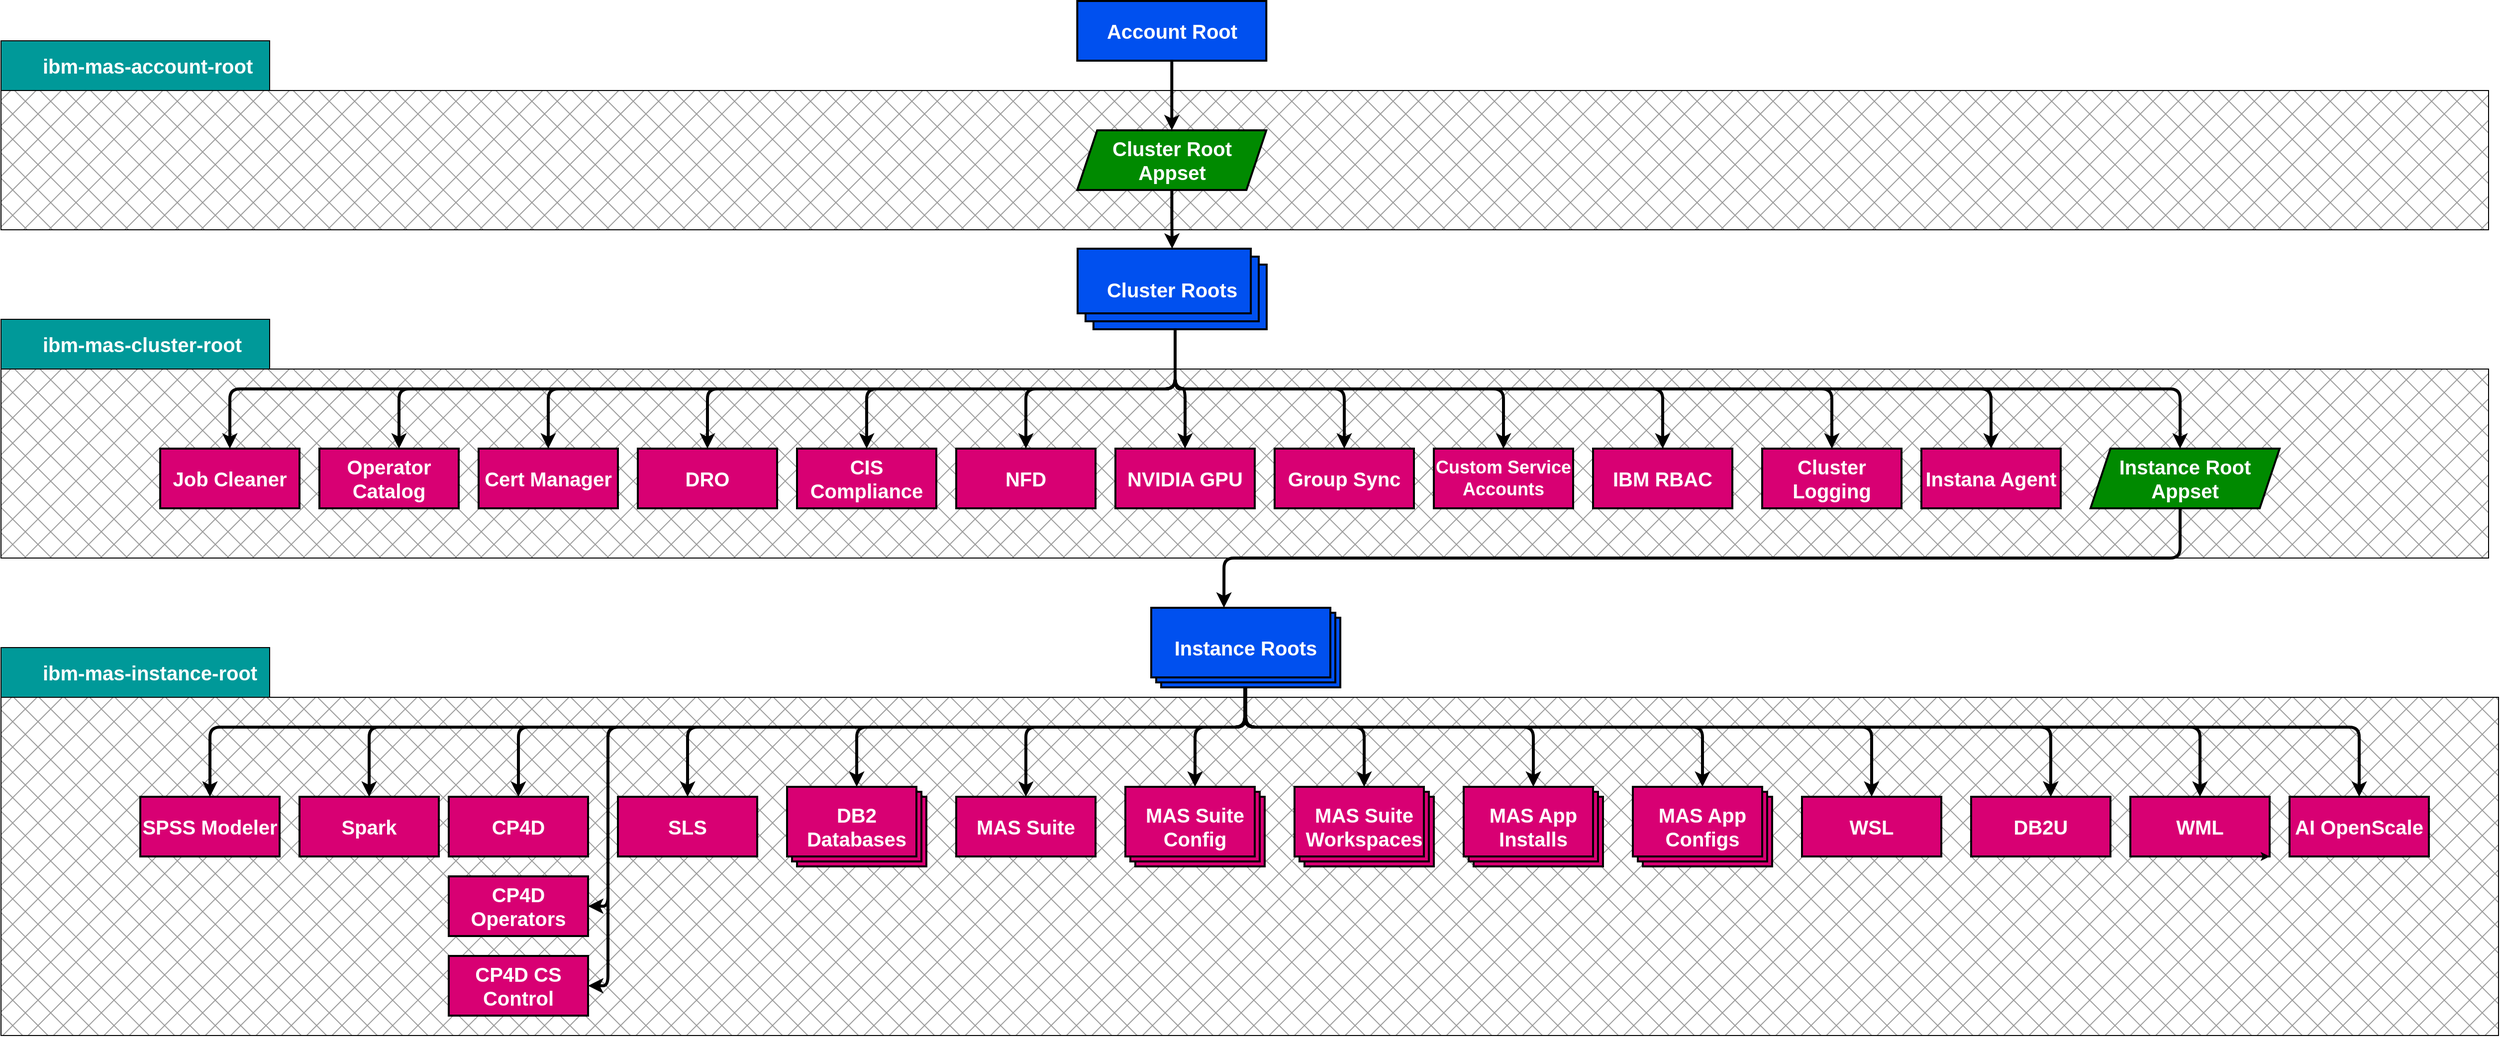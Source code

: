 <mxfile>
    <diagram id="ml8bYYsEtUAZJTW_Lftc" name="Page-1">
        <mxGraphModel dx="2734" dy="1631" grid="1" gridSize="10" guides="0" tooltips="1" connect="1" arrows="1" fold="1" page="0" pageScale="1" pageWidth="827" pageHeight="1169" background="#ffffff" math="0" shadow="0">
            <root>
                <mxCell id="0"/>
                <mxCell id="1" parent="0"/>
                <mxCell id="146" value="" style="rounded=0;whiteSpace=wrap;html=1;strokeColor=#000000;strokeWidth=1;fontSize=20;fillColor=#9C9C9C;fillStyle=cross-hatch;" parent="1" vertex="1">
                    <mxGeometry x="-450" y="420" width="2500" height="190" as="geometry"/>
                </mxCell>
                <mxCell id="151" value="" style="rounded=0;whiteSpace=wrap;html=1;strokeColor=#000000;strokeWidth=1;fontSize=20;fillColor=#9C9C9C;fillStyle=cross-hatch;" parent="1" vertex="1">
                    <mxGeometry x="-450" y="750" width="2510" height="340" as="geometry"/>
                </mxCell>
                <mxCell id="160" value="" style="rounded=0;whiteSpace=wrap;html=1;strokeColor=#000000;strokeWidth=1;fontSize=20;fillColor=#9C9C9C;fillStyle=cross-hatch;" parent="1" vertex="1">
                    <mxGeometry x="-450" y="140" width="2500" height="140" as="geometry"/>
                </mxCell>
                <mxCell id="117" style="edgeStyle=orthogonalEdgeStyle;html=1;strokeWidth=3;orthogonal=1;strokeColor=#000000;" parent="1" source="2" target="3" edge="1">
                    <mxGeometry relative="1" as="geometry"/>
                </mxCell>
                <mxCell id="2" value="Account Root" style="rounded=0;whiteSpace=wrap;html=1;fillColor=#0050ef;fontColor=#ffffff;strokeColor=#000000;fontStyle=1;fontSize=20;strokeWidth=2;align=center;spacing=0;" parent="1" vertex="1">
                    <mxGeometry x="631.662" y="50" width="190" height="60" as="geometry"/>
                </mxCell>
                <mxCell id="116" style="edgeStyle=orthogonalEdgeStyle;html=1;strokeWidth=3;orthogonal=1;strokeColor=#000000;" parent="1" source="3" target="107" edge="1">
                    <mxGeometry relative="1" as="geometry"/>
                </mxCell>
                <mxCell id="3" value="Cluster Root Appset" style="shape=parallelogram;perimeter=parallelogramPerimeter;whiteSpace=wrap;html=1;fixedSize=1;fillColor=#008a00;fontColor=#ffffff;strokeColor=#000000;fontStyle=1;fontSize=20;strokeWidth=2;align=center;spacing=0;" parent="1" vertex="1">
                    <mxGeometry x="631.662" y="180" width="190" height="60" as="geometry"/>
                </mxCell>
                <mxCell id="134" style="edgeStyle=orthogonalEdgeStyle;html=1;strokeWidth=3;orthogonal=1;strokeColor=#000000;" parent="1" source="5" edge="1">
                    <mxGeometry relative="1" as="geometry">
                        <Array as="points">
                            <mxPoint x="1740" y="610"/>
                            <mxPoint x="779" y="610"/>
                        </Array>
                        <mxPoint x="779.067" y="660" as="targetPoint"/>
                    </mxGeometry>
                </mxCell>
                <mxCell id="5" value="Instance Root Appset" style="shape=parallelogram;perimeter=parallelogramPerimeter;whiteSpace=wrap;html=1;fixedSize=1;fillColor=#008a00;fontColor=#ffffff;strokeColor=#000000;fontStyle=1;fontSize=20;strokeWidth=2;align=center;spacing=0;" parent="1" vertex="1">
                    <mxGeometry x="1650" y="500" width="190" height="60" as="geometry"/>
                </mxCell>
                <mxCell id="11" value="Operator Catalog" style="rounded=0;whiteSpace=wrap;html=1;fillColor=#d80073;strokeColor=#000000;fontColor=#ffffff;fontStyle=1;fontSize=20;strokeWidth=2;align=center;spacing=0;" parent="1" vertex="1">
                    <mxGeometry x="-130" y="500" width="140" height="60" as="geometry"/>
                </mxCell>
                <mxCell id="13" value="Cert Manager" style="rounded=0;whiteSpace=wrap;html=1;fillColor=#d80073;strokeColor=#000000;fontColor=#ffffff;fontStyle=1;fontSize=20;strokeWidth=2;align=center;spacing=0;" parent="1" vertex="1">
                    <mxGeometry x="30" y="500" width="140" height="60" as="geometry"/>
                </mxCell>
                <mxCell id="14" value="DRO" style="rounded=0;whiteSpace=wrap;html=1;fillColor=#d80073;strokeColor=#000000;fontColor=#ffffff;fontStyle=1;fontSize=20;strokeWidth=2;align=center;spacing=0;" parent="1" vertex="1">
                    <mxGeometry x="190" y="500" width="140" height="60" as="geometry"/>
                </mxCell>
                <mxCell id="15" value="CIS Compliance" style="rounded=0;whiteSpace=wrap;html=1;fillColor=#d80073;strokeColor=#000000;fontColor=#ffffff;fontStyle=1;fontSize=20;strokeWidth=2;align=center;spacing=0;" parent="1" vertex="1">
                    <mxGeometry x="350" y="500" width="140" height="60" as="geometry"/>
                </mxCell>
                <mxCell id="16" value="NFD" style="rounded=0;whiteSpace=wrap;html=1;fillColor=#d80073;strokeColor=#000000;fontColor=#ffffff;fontStyle=1;fontSize=20;strokeWidth=2;align=center;spacing=0;" parent="1" vertex="1">
                    <mxGeometry x="510" y="500" width="140" height="60" as="geometry"/>
                </mxCell>
                <mxCell id="17" value="DB2U" style="rounded=0;whiteSpace=wrap;html=1;fillColor=#d80073;strokeColor=#000000;fontColor=#ffffff;fontStyle=1;fontSize=20;strokeWidth=2;align=center;spacing=0;" parent="1" vertex="1">
                    <mxGeometry x="1530" y="850" width="140" height="60" as="geometry"/>
                </mxCell>
                <mxCell id="26" value="MAS Suite" style="rounded=0;whiteSpace=wrap;html=1;fillColor=#d80073;strokeColor=#000000;fontColor=#ffffff;fontStyle=1;fontSize=20;strokeWidth=2;align=center;spacing=0;" parent="1" vertex="1">
                    <mxGeometry x="510" y="850" width="140" height="60" as="geometry"/>
                </mxCell>
                <mxCell id="34" value="SLS" style="rounded=0;whiteSpace=wrap;html=1;fillColor=#d80073;strokeColor=#000000;fontColor=#ffffff;fontStyle=1;fontSize=20;strokeWidth=2;align=center;spacing=0;" parent="1" vertex="1">
                    <mxGeometry x="170" y="850" width="140" height="60" as="geometry"/>
                </mxCell>
                <mxCell id="50" value="CP4D" style="rounded=0;whiteSpace=wrap;html=1;fillColor=#d80073;strokeColor=#000000;fontColor=#ffffff;fontStyle=1;fontSize=20;strokeWidth=2;align=center;spacing=0;" parent="1" vertex="1">
                    <mxGeometry y="850" width="140" height="60" as="geometry"/>
                </mxCell>
                <mxCell id="118" style="edgeStyle=orthogonalEdgeStyle;html=1;strokeWidth=3;orthogonal=1;strokeColor=#000000;" parent="1" edge="1" source="107">
                    <mxGeometry relative="1" as="geometry">
                        <Array as="points">
                            <mxPoint x="730" y="440"/>
                            <mxPoint x="100" y="440"/>
                        </Array>
                        <mxPoint x="826.0" y="380" as="sourcePoint"/>
                        <mxPoint x="100" y="500" as="targetPoint"/>
                    </mxGeometry>
                </mxCell>
                <mxCell id="119" style="edgeStyle=orthogonalEdgeStyle;html=1;strokeWidth=3;orthogonal=1;strokeColor=#000000;entryX=0.5;entryY=0;entryDx=0;entryDy=0;" parent="1" target="14" edge="1">
                    <mxGeometry relative="1" as="geometry">
                        <Array as="points">
                            <mxPoint x="730" y="380"/>
                            <mxPoint x="730" y="440"/>
                            <mxPoint x="260" y="440"/>
                        </Array>
                        <mxPoint x="730" y="390" as="sourcePoint"/>
                    </mxGeometry>
                </mxCell>
                <mxCell id="120" style="edgeStyle=orthogonalEdgeStyle;html=1;strokeWidth=3;orthogonal=1;strokeColor=#000000;entryX=0.5;entryY=0;entryDx=0;entryDy=0;" parent="1" source="107" target="15" edge="1">
                    <mxGeometry relative="1" as="geometry">
                        <Array as="points">
                            <mxPoint x="730" y="440"/>
                            <mxPoint x="420" y="440"/>
                        </Array>
                        <mxPoint x="740" y="380" as="sourcePoint"/>
                    </mxGeometry>
                </mxCell>
                <mxCell id="121" style="edgeStyle=orthogonalEdgeStyle;html=1;strokeWidth=3;orthogonal=1;strokeColor=#000000;entryX=0.5;entryY=0;entryDx=0;entryDy=0;" parent="1" source="107" target="16" edge="1">
                    <mxGeometry relative="1" as="geometry">
                        <Array as="points">
                            <mxPoint x="730" y="440"/>
                            <mxPoint x="580" y="440"/>
                        </Array>
                        <mxPoint x="877" y="380.0" as="sourcePoint"/>
                    </mxGeometry>
                </mxCell>
                <mxCell id="122" style="edgeStyle=orthogonalEdgeStyle;html=1;strokeWidth=3;orthogonal=1;strokeColor=#000000;entryX=0.5;entryY=0;entryDx=0;entryDy=0;" parent="1" source="107" target="WCPXIc9LmJP7Mr7B8AD5-181" edge="1">
                    <mxGeometry relative="1" as="geometry">
                        <Array as="points">
                            <mxPoint x="730" y="440"/>
                            <mxPoint x="740" y="440"/>
                        </Array>
                        <mxPoint x="876.091" y="380.0" as="sourcePoint"/>
                    </mxGeometry>
                </mxCell>
                <mxCell id="124" style="edgeStyle=orthogonalEdgeStyle;html=1;strokeWidth=3;orthogonal=1;strokeColor=#000000;" parent="1" target="5" edge="1" source="107">
                    <mxGeometry relative="1" as="geometry">
                        <Array as="points">
                            <mxPoint x="730" y="440"/>
                            <mxPoint x="1740" y="440"/>
                        </Array>
                        <mxPoint x="704" y="379" as="sourcePoint"/>
                    </mxGeometry>
                </mxCell>
                <mxCell id="107" value="&lt;span style=&quot;color: rgb(255, 255, 255); font-family: Helvetica; font-size: 20px; font-style: normal; font-variant-ligatures: normal; font-variant-caps: normal; letter-spacing: normal; orphans: 2; text-indent: 0px; text-transform: none; widows: 2; word-spacing: 0px; -webkit-text-stroke-width: 0px; text-decoration-thickness: initial; text-decoration-style: initial; text-decoration-color: initial; float: none; display: inline !important;&quot;&gt;Cluster Roots&lt;/span&gt;" style="verticalLabelPosition=middle;verticalAlign=middle;html=1;shape=mxgraph.basic.layered_rect;dx=15.94;outlineConnect=0;fillColor=#0050ef;fontColor=#ffffff;strokeColor=#000000;labelPosition=center;align=center;labelBackgroundColor=none;whiteSpace=wrap;horizontal=1;fontStyle=1;fontSize=20;strokeWidth=2;spacing=0;" parent="1" vertex="1">
                    <mxGeometry x="632" y="299" width="190" height="81" as="geometry"/>
                </mxCell>
                <mxCell id="136" style="edgeStyle=orthogonalEdgeStyle;html=1;strokeWidth=3;orthogonal=1;strokeColor=#000000;" parent="1" source="125" target="34" edge="1">
                    <mxGeometry relative="1" as="geometry">
                        <Array as="points">
                            <mxPoint x="801" y="780"/>
                            <mxPoint x="240" y="780"/>
                        </Array>
                    </mxGeometry>
                </mxCell>
                <mxCell id="137" style="edgeStyle=orthogonalEdgeStyle;html=1;strokeWidth=3;orthogonal=1;strokeColor=#000000;" parent="1" source="125" target="129" edge="1">
                    <mxGeometry relative="1" as="geometry">
                        <Array as="points">
                            <mxPoint x="801" y="780"/>
                            <mxPoint x="410" y="780"/>
                        </Array>
                    </mxGeometry>
                </mxCell>
                <mxCell id="138" style="edgeStyle=orthogonalEdgeStyle;html=1;strokeWidth=3;orthogonal=1;strokeColor=#000000;" parent="1" source="125" target="26" edge="1">
                    <mxGeometry relative="1" as="geometry">
                        <Array as="points">
                            <mxPoint x="801" y="780"/>
                            <mxPoint x="580" y="780"/>
                        </Array>
                    </mxGeometry>
                </mxCell>
                <mxCell id="139" style="edgeStyle=orthogonalEdgeStyle;html=1;strokeWidth=3;orthogonal=1;strokeColor=#000000;" parent="1" source="125" target="130" edge="1">
                    <mxGeometry relative="1" as="geometry">
                        <Array as="points">
                            <mxPoint x="801" y="780"/>
                            <mxPoint x="750" y="780"/>
                        </Array>
                    </mxGeometry>
                </mxCell>
                <mxCell id="140" style="edgeStyle=orthogonalEdgeStyle;html=1;strokeWidth=3;orthogonal=1;strokeColor=#000000;" parent="1" source="125" target="131" edge="1">
                    <mxGeometry relative="1" as="geometry">
                        <Array as="points">
                            <mxPoint x="801" y="780"/>
                            <mxPoint x="920" y="780"/>
                        </Array>
                    </mxGeometry>
                </mxCell>
                <mxCell id="141" style="edgeStyle=orthogonalEdgeStyle;html=1;strokeWidth=3;orthogonal=1;strokeColor=#000000;" parent="1" source="125" target="132" edge="1">
                    <mxGeometry relative="1" as="geometry">
                        <Array as="points">
                            <mxPoint x="801" y="780"/>
                            <mxPoint x="1090" y="780"/>
                        </Array>
                    </mxGeometry>
                </mxCell>
                <mxCell id="142" style="edgeStyle=orthogonalEdgeStyle;html=1;strokeWidth=3;orthogonal=1;strokeColor=#000000;" parent="1" source="125" target="133" edge="1">
                    <mxGeometry relative="1" as="geometry">
                        <Array as="points">
                            <mxPoint x="801" y="780"/>
                            <mxPoint x="1260" y="780"/>
                        </Array>
                    </mxGeometry>
                </mxCell>
                <mxCell id="145" style="edgeStyle=orthogonalEdgeStyle;html=1;strokeColor=#000000;strokeWidth=3;fontSize=20;orthogonal=1;" parent="1" source="125" target="143" edge="1">
                    <mxGeometry relative="1" as="geometry">
                        <Array as="points">
                            <mxPoint x="801" y="780"/>
                            <mxPoint x="1430" y="780"/>
                        </Array>
                    </mxGeometry>
                </mxCell>
                <mxCell id="WCPXIc9LmJP7Mr7B8AD5-185" style="edgeStyle=orthogonalEdgeStyle;rounded=1;orthogonalLoop=1;jettySize=auto;html=1;entryX=1;entryY=0.5;entryDx=0;entryDy=0;strokeWidth=3;curved=0;" parent="1" target="WCPXIc9LmJP7Mr7B8AD5-183" edge="1">
                    <mxGeometry relative="1" as="geometry">
                        <Array as="points">
                            <mxPoint x="800" y="740"/>
                            <mxPoint x="800" y="780"/>
                            <mxPoint x="160" y="780"/>
                            <mxPoint x="160" y="960"/>
                        </Array>
                        <mxPoint x="800" y="740" as="sourcePoint"/>
                    </mxGeometry>
                </mxCell>
                <mxCell id="WCPXIc9LmJP7Mr7B8AD5-186" style="edgeStyle=orthogonalEdgeStyle;rounded=1;orthogonalLoop=1;jettySize=auto;html=1;entryX=1;entryY=0.5;entryDx=0;entryDy=0;strokeWidth=3;curved=0;" parent="1" source="125" target="WCPXIc9LmJP7Mr7B8AD5-184" edge="1">
                    <mxGeometry relative="1" as="geometry">
                        <Array as="points">
                            <mxPoint x="800" y="780"/>
                            <mxPoint x="160" y="780"/>
                            <mxPoint x="160" y="1040"/>
                        </Array>
                    </mxGeometry>
                </mxCell>
                <mxCell id="125" value="Instance Roots" style="verticalLabelPosition=middle;verticalAlign=middle;html=1;shape=mxgraph.basic.layered_rect;dx=10;outlineConnect=0;fillColor=#0050ef;fontColor=#ffffff;strokeColor=#000000;labelPosition=center;align=center;labelBackgroundColor=none;whiteSpace=wrap;horizontal=1;fontStyle=1;fontSize=20;strokeWidth=2;spacing=0;" parent="1" vertex="1">
                    <mxGeometry x="706" y="660" width="190" height="80" as="geometry"/>
                </mxCell>
                <mxCell id="129" value="DB2 Databases" style="verticalLabelPosition=middle;verticalAlign=middle;html=1;shape=mxgraph.basic.layered_rect;dx=10;outlineConnect=0;fillColor=#d80073;fontColor=#ffffff;strokeColor=#000000;labelPosition=center;align=center;labelBackgroundColor=none;whiteSpace=wrap;horizontal=1;strokeWidth=2;fontStyle=1;fontSize=20;spacing=0;" parent="1" vertex="1">
                    <mxGeometry x="340" y="840" width="140" height="80" as="geometry"/>
                </mxCell>
                <mxCell id="130" value="MAS Suite Config" style="verticalLabelPosition=middle;verticalAlign=middle;html=1;shape=mxgraph.basic.layered_rect;dx=10;outlineConnect=0;fillColor=#d80073;fontColor=#ffffff;strokeColor=#000000;labelPosition=center;align=center;labelBackgroundColor=none;whiteSpace=wrap;horizontal=1;fontStyle=1;fontSize=20;strokeWidth=2;spacing=0;" parent="1" vertex="1">
                    <mxGeometry x="680" y="840" width="140" height="80" as="geometry"/>
                </mxCell>
                <mxCell id="131" value="MAS Suite Workspaces" style="verticalLabelPosition=middle;verticalAlign=middle;html=1;shape=mxgraph.basic.layered_rect;dx=10;outlineConnect=0;fillColor=#d80073;fontColor=#ffffff;strokeColor=#000000;labelPosition=center;align=center;labelBackgroundColor=none;whiteSpace=wrap;horizontal=1;fontStyle=1;fontSize=20;strokeWidth=2;spacing=0;" parent="1" vertex="1">
                    <mxGeometry x="850" y="840" width="140" height="80" as="geometry"/>
                </mxCell>
                <mxCell id="132" value="MAS App Installs" style="verticalLabelPosition=middle;verticalAlign=middle;html=1;shape=mxgraph.basic.layered_rect;dx=10;outlineConnect=0;fillColor=#d80073;fontColor=#ffffff;strokeColor=#000000;labelPosition=center;align=center;labelBackgroundColor=none;whiteSpace=wrap;horizontal=1;fontStyle=1;fontSize=20;strokeWidth=2;spacing=0;" parent="1" vertex="1">
                    <mxGeometry x="1020" y="840" width="140" height="80" as="geometry"/>
                </mxCell>
                <mxCell id="133" value="MAS App Configs" style="verticalLabelPosition=middle;verticalAlign=middle;html=1;shape=mxgraph.basic.layered_rect;dx=10;outlineConnect=0;fillColor=#d80073;fontColor=#ffffff;strokeColor=#000000;labelPosition=center;align=center;labelBackgroundColor=none;whiteSpace=wrap;horizontal=1;fontStyle=1;fontSize=20;strokeWidth=2;spacing=0;" parent="1" vertex="1">
                    <mxGeometry x="1190" y="840" width="140" height="80" as="geometry"/>
                </mxCell>
                <mxCell id="143" value="WSL" style="rounded=0;whiteSpace=wrap;html=1;fillColor=#d80073;strokeColor=#000000;fontColor=#ffffff;fontStyle=1;fontSize=20;strokeWidth=2;align=center;spacing=0;" parent="1" vertex="1">
                    <mxGeometry x="1360" y="850" width="140" height="60" as="geometry"/>
                </mxCell>
                <mxCell id="152" value="" style="edgeStyle=orthogonalEdgeStyle;html=1;strokeWidth=3;orthogonal=1;strokeColor=#000000;endArrow=none;" parent="1" source="125" target="151" edge="1">
                    <mxGeometry relative="1" as="geometry">
                        <Array as="points">
                            <mxPoint x="801" y="780"/>
                        </Array>
                        <mxPoint x="801.048" y="740" as="sourcePoint"/>
                        <mxPoint x="70" y="850" as="targetPoint"/>
                    </mxGeometry>
                </mxCell>
                <mxCell id="162" value="&lt;font style=&quot;font-size: 20px;&quot;&gt;ibm-mas-account-root&lt;/font&gt;" style="rounded=0;whiteSpace=wrap;html=1;fillColor=#009999;strokeColor=#000000;fontSize=36;fontColor=#ffffff;strokeWidth=1;fontStyle=1;spacingLeft=42;align=left;spacing=0;verticalAlign=middle;spacingTop=-11;fillStyle=solid;" parent="1" vertex="1">
                    <mxGeometry x="-450" y="90" width="270" height="50" as="geometry"/>
                </mxCell>
                <mxCell id="163" value="" style="shape=image;verticalLabelPosition=bottom;labelBackgroundColor=default;verticalAlign=top;aspect=fixed;imageAspect=0;image=https://helm.sh/img/helm.svg;" parent="1" vertex="1">
                    <mxGeometry x="-440" y="100" width="25.99" height="30" as="geometry"/>
                </mxCell>
                <mxCell id="148" value="&lt;font style=&quot;font-size: 20px;&quot;&gt;ibm-mas-cluster-root&lt;/font&gt;" style="rounded=0;whiteSpace=wrap;html=1;fillColor=#009999;strokeColor=#000000;fontSize=36;fontColor=#ffffff;strokeWidth=1;fontStyle=1;spacingLeft=42;align=left;spacing=0;verticalAlign=middle;spacingTop=-11;fillStyle=solid;" parent="1" vertex="1">
                    <mxGeometry x="-450" y="370" width="270" height="50" as="geometry"/>
                </mxCell>
                <mxCell id="149" value="" style="shape=image;verticalLabelPosition=bottom;labelBackgroundColor=default;verticalAlign=top;aspect=fixed;imageAspect=0;image=https://helm.sh/img/helm.svg;" parent="1" vertex="1">
                    <mxGeometry x="-440" y="380" width="25.99" height="30" as="geometry"/>
                </mxCell>
                <mxCell id="158" value="&lt;font style=&quot;font-size: 20px;&quot;&gt;ibm-mas-instance-root&lt;/font&gt;" style="rounded=0;whiteSpace=wrap;html=1;fillColor=#009999;strokeColor=#000000;fontSize=36;fontColor=#ffffff;strokeWidth=1;fontStyle=1;spacingLeft=42;align=left;spacing=0;verticalAlign=middle;spacingTop=-11;fillStyle=solid;" parent="1" vertex="1">
                    <mxGeometry x="-450" y="700" width="270" height="50" as="geometry"/>
                </mxCell>
                <mxCell id="159" value="" style="shape=image;verticalLabelPosition=bottom;labelBackgroundColor=default;verticalAlign=top;aspect=fixed;imageAspect=0;image=https://helm.sh/img/helm.svg;" parent="1" vertex="1">
                    <mxGeometry x="-440" y="710" width="25.99" height="30" as="geometry"/>
                </mxCell>
                <mxCell id="165" style="edgeStyle=orthogonalEdgeStyle;html=1;strokeColor=#000000;strokeWidth=3;fontSize=20;orthogonal=1;" parent="1" source="125" target="17" edge="1">
                    <mxGeometry relative="1" as="geometry">
                        <Array as="points">
                            <mxPoint x="800" y="780"/>
                            <mxPoint x="1610" y="780"/>
                        </Array>
                        <mxPoint x="811" y="750" as="sourcePoint"/>
                        <mxPoint x="1440" y="860" as="targetPoint"/>
                    </mxGeometry>
                </mxCell>
                <mxCell id="166" style="edgeStyle=orthogonalEdgeStyle;html=1;strokeWidth=3;orthogonal=1;strokeColor=#000000;" parent="1" source="125" target="50" edge="1">
                    <mxGeometry relative="1" as="geometry">
                        <Array as="points">
                            <mxPoint x="800" y="780"/>
                            <mxPoint x="70" y="780"/>
                        </Array>
                        <mxPoint x="811" y="750" as="sourcePoint"/>
                        <mxPoint x="590" y="860" as="targetPoint"/>
                    </mxGeometry>
                </mxCell>
                <mxCell id="170" value="WML" style="rounded=0;whiteSpace=wrap;html=1;fillColor=#d80073;strokeColor=#000000;fontColor=#ffffff;fontStyle=1;fontSize=20;strokeWidth=2;align=center;spacing=0;" parent="1" vertex="1">
                    <mxGeometry x="1690" y="850" width="140" height="60" as="geometry"/>
                </mxCell>
                <mxCell id="171" value="AI OpenScale" style="rounded=0;whiteSpace=wrap;html=1;fillColor=#d80073;strokeColor=#000000;fontColor=#ffffff;fontStyle=1;fontSize=20;strokeWidth=2;align=center;spacing=0;" parent="1" vertex="1">
                    <mxGeometry x="1850" y="850" width="140" height="60" as="geometry"/>
                </mxCell>
                <mxCell id="174" style="edgeStyle=orthogonalEdgeStyle;html=1;strokeColor=#000000;strokeWidth=3;fontSize=20;orthogonal=1;" parent="1" edge="1">
                    <mxGeometry relative="1" as="geometry">
                        <Array as="points">
                            <mxPoint x="800" y="780"/>
                            <mxPoint x="1610" y="780"/>
                        </Array>
                        <mxPoint x="800" y="740" as="sourcePoint"/>
                        <mxPoint x="1610" y="850" as="targetPoint"/>
                    </mxGeometry>
                </mxCell>
                <mxCell id="175" style="edgeStyle=orthogonalEdgeStyle;html=1;strokeColor=#000000;strokeWidth=3;fontSize=20;orthogonal=1;" parent="1" edge="1">
                    <mxGeometry relative="1" as="geometry">
                        <Array as="points">
                            <mxPoint x="800" y="740"/>
                            <mxPoint x="800" y="780"/>
                            <mxPoint x="1760" y="780"/>
                        </Array>
                        <mxPoint x="800" y="760" as="sourcePoint"/>
                        <mxPoint x="1760" y="850" as="targetPoint"/>
                    </mxGeometry>
                </mxCell>
                <mxCell id="176" style="edgeStyle=none;html=1;exitX=0.5;exitY=1;exitDx=0;exitDy=0;entryX=1;entryY=1;entryDx=0;entryDy=0;" parent="1" source="170" target="170" edge="1">
                    <mxGeometry relative="1" as="geometry"/>
                </mxCell>
                <mxCell id="177" style="edgeStyle=orthogonalEdgeStyle;html=1;strokeColor=#000000;strokeWidth=3;fontSize=20;orthogonal=1;" parent="1" edge="1">
                    <mxGeometry relative="1" as="geometry">
                        <Array as="points">
                            <mxPoint x="800" y="780"/>
                            <mxPoint x="1920" y="780"/>
                        </Array>
                        <mxPoint x="800" y="740" as="sourcePoint"/>
                        <mxPoint x="1920" y="850" as="targetPoint"/>
                    </mxGeometry>
                </mxCell>
                <mxCell id="178" value="Spark" style="rounded=0;whiteSpace=wrap;html=1;fillColor=#d80073;strokeColor=#000000;fontColor=#ffffff;fontStyle=1;fontSize=20;strokeWidth=2;align=center;spacing=0;" parent="1" vertex="1">
                    <mxGeometry x="-150" y="850" width="140" height="60" as="geometry"/>
                </mxCell>
                <mxCell id="179" value="SPSS Modeler" style="rounded=0;whiteSpace=wrap;html=1;fillColor=#d80073;strokeColor=#000000;fontColor=#ffffff;fontStyle=1;fontSize=20;strokeWidth=2;align=center;spacing=0;" parent="1" vertex="1">
                    <mxGeometry x="-310" y="850" width="140" height="60" as="geometry"/>
                </mxCell>
                <mxCell id="180" style="edgeStyle=orthogonalEdgeStyle;html=1;strokeWidth=3;orthogonal=1;strokeColor=#000000;" parent="1" edge="1">
                    <mxGeometry relative="1" as="geometry">
                        <Array as="points">
                            <mxPoint x="800" y="740"/>
                            <mxPoint x="800" y="780"/>
                            <mxPoint x="-240" y="780"/>
                        </Array>
                        <mxPoint x="800" y="740" as="sourcePoint"/>
                        <mxPoint x="-240" y="850" as="targetPoint"/>
                    </mxGeometry>
                </mxCell>
                <mxCell id="181" style="edgeStyle=orthogonalEdgeStyle;html=1;strokeWidth=3;orthogonal=1;strokeColor=#000000;" parent="1" edge="1">
                    <mxGeometry relative="1" as="geometry">
                        <Array as="points">
                            <mxPoint x="800" y="740"/>
                            <mxPoint x="800" y="780"/>
                            <mxPoint x="-80" y="780"/>
                        </Array>
                        <mxPoint x="800" y="750" as="sourcePoint"/>
                        <mxPoint x="-80" y="850" as="targetPoint"/>
                    </mxGeometry>
                </mxCell>
                <mxCell id="WCPXIc9LmJP7Mr7B8AD5-181" value="NVIDIA GPU" style="rounded=0;whiteSpace=wrap;html=1;fillColor=#d80073;strokeColor=#000000;fontColor=#ffffff;fontStyle=1;fontSize=20;strokeWidth=2;align=center;spacing=0;" parent="1" vertex="1">
                    <mxGeometry x="670" y="500" width="140" height="60" as="geometry"/>
                </mxCell>
                <mxCell id="WCPXIc9LmJP7Mr7B8AD5-183" value="CP4D Operators" style="rounded=0;whiteSpace=wrap;html=1;fillColor=#d80073;strokeColor=#000000;fontColor=#ffffff;fontStyle=1;fontSize=20;strokeWidth=2;align=center;spacing=0;" parent="1" vertex="1">
                    <mxGeometry y="930" width="140" height="60" as="geometry"/>
                </mxCell>
                <mxCell id="WCPXIc9LmJP7Mr7B8AD5-184" value="CP4D CS Control" style="rounded=0;whiteSpace=wrap;html=1;fillColor=#d80073;strokeColor=#000000;fontColor=#ffffff;fontStyle=1;fontSize=20;strokeWidth=2;align=center;spacing=0;" parent="1" vertex="1">
                    <mxGeometry y="1010" width="140" height="60" as="geometry"/>
                </mxCell>
                <mxCell id="2ge-qGCwmwGJbEV4CsZ1-181" value="Custom Service Accounts" style="rounded=0;whiteSpace=wrap;fillColor=#d80073;strokeColor=#000000;fontColor=#FFFFFF;fontStyle=1;fontSize=18;strokeWidth=2;align=center;spacing=0;labelBorderColor=none;html=1;" parent="1" vertex="1">
                    <mxGeometry x="990" y="500" width="140" height="60" as="geometry"/>
                </mxCell>
                <mxCell id="Oq5OPkyUyvFc9IJOZWid-187" value="Group Sync" style="rounded=0;whiteSpace=wrap;html=1;fillColor=#d80073;strokeColor=#000000;fontColor=#ffffff;fontStyle=1;fontSize=20;strokeWidth=2;align=center;spacing=0;" parent="1" vertex="1">
                    <mxGeometry x="830" y="500" width="140" height="60" as="geometry"/>
                </mxCell>
                <mxCell id="Oq5OPkyUyvFc9IJOZWid-188" value="IBM RBAC" style="rounded=0;whiteSpace=wrap;html=1;fillColor=#d80073;strokeColor=#000000;fontColor=#ffffff;fontStyle=1;fontSize=20;strokeWidth=2;align=center;spacing=0;" parent="1" vertex="1">
                    <mxGeometry x="1150" y="500" width="140" height="60" as="geometry"/>
                </mxCell>
                <mxCell id="XvPbVhUA4EUWTuD7yNFU-182" value="Cluster Logging" style="rounded=0;whiteSpace=wrap;html=1;fillColor=#d80073;strokeColor=#000000;fontColor=#ffffff;fontStyle=1;fontSize=20;strokeWidth=2;align=center;spacing=0;" parent="1" vertex="1">
                    <mxGeometry x="1320" y="500" width="140" height="60" as="geometry"/>
                </mxCell>
                <mxCell id="XvPbVhUA4EUWTuD7yNFU-185" style="edgeStyle=orthogonalEdgeStyle;html=1;strokeWidth=3;orthogonal=1;strokeColor=#000000;" parent="1" edge="1">
                    <mxGeometry relative="1" as="geometry">
                        <Array as="points">
                            <mxPoint x="730" y="390"/>
                            <mxPoint x="730" y="440"/>
                            <mxPoint x="900" y="440"/>
                        </Array>
                        <mxPoint x="730" y="380" as="sourcePoint"/>
                        <mxPoint x="900" y="500" as="targetPoint"/>
                    </mxGeometry>
                </mxCell>
                <mxCell id="XvPbVhUA4EUWTuD7yNFU-189" style="edgeStyle=orthogonalEdgeStyle;html=1;strokeWidth=3;orthogonal=1;strokeColor=#000000;" parent="1" edge="1">
                    <mxGeometry relative="1" as="geometry">
                        <Array as="points">
                            <mxPoint x="730" y="380"/>
                            <mxPoint x="730" y="440"/>
                            <mxPoint x="1060" y="440"/>
                        </Array>
                        <mxPoint x="730" y="380" as="sourcePoint"/>
                        <mxPoint x="1060" y="500" as="targetPoint"/>
                    </mxGeometry>
                </mxCell>
                <mxCell id="XvPbVhUA4EUWTuD7yNFU-190" style="edgeStyle=orthogonalEdgeStyle;html=1;strokeWidth=3;orthogonal=1;strokeColor=#000000;" parent="1" edge="1">
                    <mxGeometry relative="1" as="geometry">
                        <Array as="points">
                            <mxPoint x="730" y="380"/>
                            <mxPoint x="730" y="440"/>
                            <mxPoint x="1390" y="440"/>
                        </Array>
                        <mxPoint x="730" y="380" as="sourcePoint"/>
                        <mxPoint x="1390" y="500" as="targetPoint"/>
                    </mxGeometry>
                </mxCell>
                <mxCell id="XvPbVhUA4EUWTuD7yNFU-191" style="edgeStyle=orthogonalEdgeStyle;html=1;strokeWidth=3;orthogonal=1;strokeColor=#000000;" parent="1" source="107" edge="1">
                    <mxGeometry relative="1" as="geometry">
                        <Array as="points">
                            <mxPoint x="730" y="440"/>
                            <mxPoint x="1550" y="440"/>
                        </Array>
                        <mxPoint x="890" y="380" as="sourcePoint"/>
                        <mxPoint x="1550" y="500" as="targetPoint"/>
                    </mxGeometry>
                </mxCell>
                <mxCell id="-wIrcGdv7ZLGd_BOV_Xi-182" style="edgeStyle=orthogonalEdgeStyle;html=1;strokeWidth=3;orthogonal=1;strokeColor=#000000;" parent="1" source="107" edge="1">
                    <mxGeometry relative="1" as="geometry">
                        <Array as="points">
                            <mxPoint x="730" y="440"/>
                            <mxPoint x="-50" y="440"/>
                        </Array>
                        <mxPoint x="884.97" y="380.0" as="sourcePoint"/>
                        <mxPoint x="-50" y="500" as="targetPoint"/>
                    </mxGeometry>
                </mxCell>
                <mxCell id="-wIrcGdv7ZLGd_BOV_Xi-183" style="edgeStyle=orthogonalEdgeStyle;html=1;strokeWidth=3;orthogonal=1;strokeColor=#000000;" parent="1" source="107" edge="1">
                    <mxGeometry relative="1" as="geometry">
                        <Array as="points">
                            <mxPoint x="730" y="440"/>
                            <mxPoint x="1220" y="440"/>
                        </Array>
                        <mxPoint x="730" y="380" as="sourcePoint"/>
                        <mxPoint x="1220" y="500" as="targetPoint"/>
                    </mxGeometry>
                </mxCell>
                <mxCell id="-wIrcGdv7ZLGd_BOV_Xi-184" value="Instana Agent" style="rounded=0;whiteSpace=wrap;html=1;fillColor=#d80073;strokeColor=#000000;fontColor=#ffffff;fontStyle=1;fontSize=20;strokeWidth=2;align=center;spacing=0;" parent="1" vertex="1">
                    <mxGeometry x="1480" y="500" width="140" height="60" as="geometry"/>
                </mxCell>
                <mxCell id="182" value="Job Cleaner" style="rounded=0;whiteSpace=wrap;html=1;fillColor=#d80073;strokeColor=#000000;fontColor=#ffffff;fontStyle=1;fontSize=20;strokeWidth=2;align=center;spacing=0;" parent="1" vertex="1">
                    <mxGeometry x="-290" y="500" width="140" height="60" as="geometry"/>
                </mxCell>
                <mxCell id="184" style="edgeStyle=orthogonalEdgeStyle;html=1;strokeWidth=3;orthogonal=1;strokeColor=#000000;" edge="1" parent="1" target="182">
                    <mxGeometry relative="1" as="geometry">
                        <Array as="points">
                            <mxPoint x="730" y="380"/>
                            <mxPoint x="730" y="440"/>
                            <mxPoint x="-220" y="440"/>
                        </Array>
                        <mxPoint x="730" y="380" as="sourcePoint"/>
                        <mxPoint x="-40" y="510" as="targetPoint"/>
                    </mxGeometry>
                </mxCell>
            </root>
        </mxGraphModel>
    </diagram>
</mxfile>